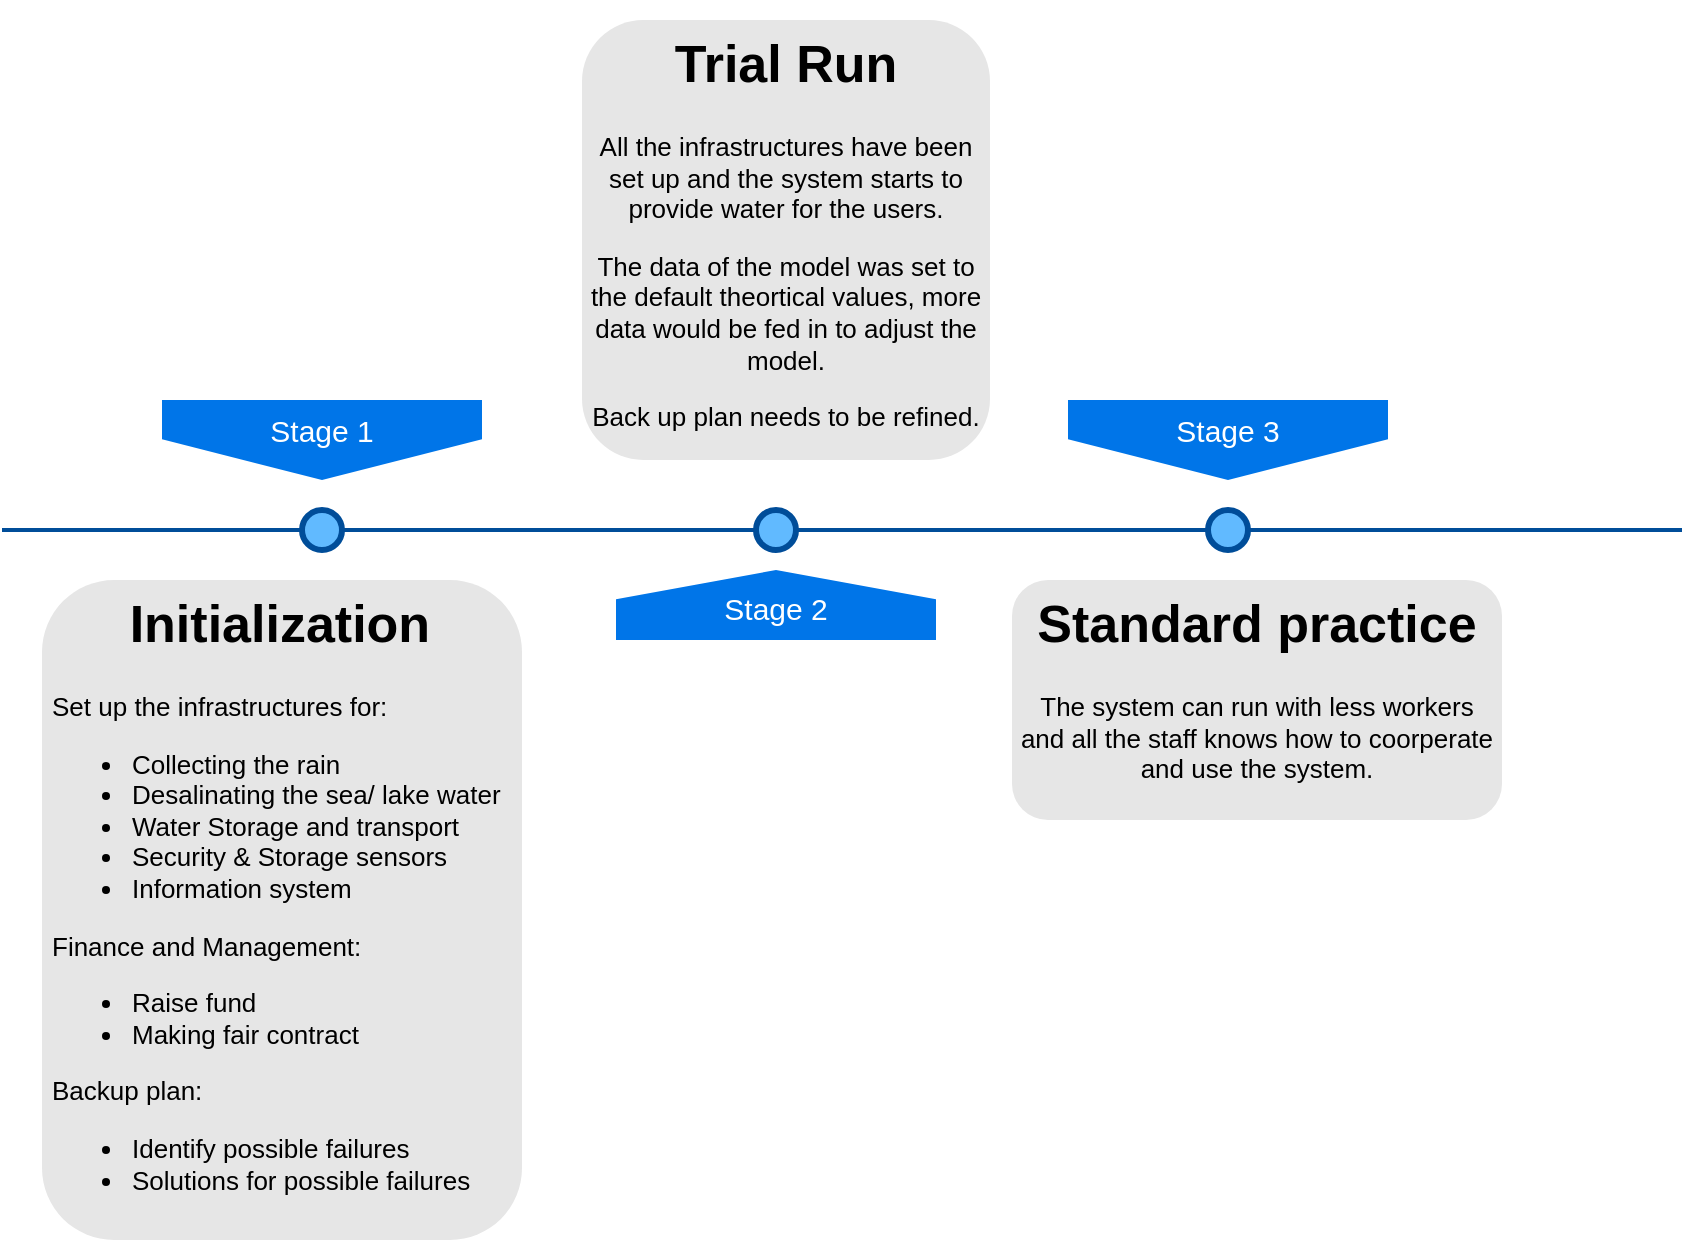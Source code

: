 <mxfile version="14.7.6" type="github">
  <diagram name="Page-1" id="82e54ff1-d628-8f03-85c4-9753963a91cd">
    <mxGraphModel dx="831" dy="482" grid="1" gridSize="10" guides="1" tooltips="1" connect="1" arrows="1" fold="1" page="1" pageScale="1" pageWidth="1100" pageHeight="850" background="none" math="0" shadow="0">
      <root>
        <mxCell id="0" />
        <mxCell id="1" parent="0" />
        <mxCell id="4ec97bd9e5d20128-1" value="" style="line;strokeWidth=2;html=1;fillColor=none;fontSize=28;fontColor=#004D99;strokeColor=#004D99;" parent="1" vertex="1">
          <mxGeometry x="40" y="400" width="840" height="10" as="geometry" />
        </mxCell>
        <mxCell id="4ec97bd9e5d20128-5" value="Stage 1" style="shape=offPageConnector;whiteSpace=wrap;html=1;fillColor=#0075E8;fontSize=15;fontColor=#FFFFFF;size=0.509;verticalAlign=top;strokeColor=none;" parent="1" vertex="1">
          <mxGeometry x="120" y="340" width="160" height="40" as="geometry" />
        </mxCell>
        <mxCell id="4ec97bd9e5d20128-6" value="&lt;span&gt;Stage 3&lt;/span&gt;" style="shape=offPageConnector;whiteSpace=wrap;html=1;fillColor=#0075E8;fontSize=15;fontColor=#FFFFFF;size=0.509;verticalAlign=top;strokeColor=none;" parent="1" vertex="1">
          <mxGeometry x="573" y="340" width="160" height="40" as="geometry" />
        </mxCell>
        <mxCell id="4ec97bd9e5d20128-7" value="&lt;span&gt;Stage 2&lt;/span&gt;" style="shape=offPageConnector;whiteSpace=wrap;html=1;fillColor=#0075E8;fontSize=15;fontColor=#FFFFFF;size=0.418;flipV=1;verticalAlign=bottom;strokeColor=none;spacingBottom=4;" parent="1" vertex="1">
          <mxGeometry x="347" y="425" width="160" height="35" as="geometry" />
        </mxCell>
        <mxCell id="4ec97bd9e5d20128-9" value="" style="ellipse;whiteSpace=wrap;html=1;fillColor=#61BAFF;fontSize=28;fontColor=#004D99;strokeWidth=3;strokeColor=#004D99;" parent="1" vertex="1">
          <mxGeometry x="190" y="395" width="20" height="20" as="geometry" />
        </mxCell>
        <mxCell id="4ec97bd9e5d20128-10" value="" style="ellipse;whiteSpace=wrap;html=1;fillColor=#61BAFF;fontSize=28;fontColor=#004D99;strokeWidth=3;strokeColor=#004D99;" parent="1" vertex="1">
          <mxGeometry x="417" y="395" width="20" height="20" as="geometry" />
        </mxCell>
        <mxCell id="4ec97bd9e5d20128-11" value="" style="ellipse;whiteSpace=wrap;html=1;fillColor=#61BAFF;fontSize=28;fontColor=#004D99;strokeWidth=3;strokeColor=#004D99;" parent="1" vertex="1">
          <mxGeometry x="643" y="395" width="20" height="20" as="geometry" />
        </mxCell>
        <mxCell id="4ec97bd9e5d20128-14" value="&lt;h1 style=&quot;text-align: center&quot;&gt;Initialization&lt;/h1&gt;&lt;div&gt;&lt;div&gt;Set up the infrastructures for:&lt;br&gt;&lt;ul&gt;&lt;li&gt;Collecting the rain&amp;nbsp;&lt;/li&gt;&lt;li&gt;Desalinating the sea/ lake water&amp;nbsp;&lt;/li&gt;&lt;li&gt;Water Storage and transport&amp;nbsp;&lt;/li&gt;&lt;li&gt;Security &amp;amp; Storage sensors&amp;nbsp;&lt;/li&gt;&lt;li&gt;Information system&amp;nbsp;&lt;/li&gt;&lt;/ul&gt;Finance and Management:&lt;/div&gt;&lt;div&gt;&lt;ul&gt;&lt;li&gt;Raise fund&lt;/li&gt;&lt;li&gt;Making fair contract&lt;/li&gt;&lt;/ul&gt;Backup plan:&lt;/div&gt;&lt;div&gt;&lt;ul&gt;&lt;li&gt;Identify possible failures&lt;/li&gt;&lt;li&gt;Solutions for possible failures&lt;/li&gt;&lt;/ul&gt;&lt;/div&gt;&lt;div&gt;&lt;br&gt;&lt;/div&gt;&lt;div&gt;&lt;br&gt;&lt;/div&gt;&lt;/div&gt;" style="text;html=1;spacing=5;spacingTop=-20;whiteSpace=wrap;overflow=hidden;strokeColor=none;strokeWidth=3;fillColor=#E6E6E6;fontSize=13;fontColor=#000000;align=left;rounded=1;" parent="1" vertex="1">
          <mxGeometry x="60" y="430" width="240" height="330" as="geometry" />
        </mxCell>
        <mxCell id="4ec97bd9e5d20128-16" value="&lt;h1&gt;Trial Run&lt;/h1&gt;&lt;p&gt;All the infrastructures have been set up and the system starts to provide water for the users.&lt;/p&gt;&lt;p&gt;The data of the model was set to the default theortical values, more data would be fed in to adjust the model.&lt;/p&gt;&lt;p&gt;Back up plan needs to be refined.&lt;/p&gt;" style="text;html=1;spacing=5;spacingTop=-20;whiteSpace=wrap;overflow=hidden;strokeColor=none;strokeWidth=3;fillColor=#E6E6E6;fontSize=13;fontColor=#000000;align=center;rounded=1;" parent="1" vertex="1">
          <mxGeometry x="330" y="150" width="204" height="220" as="geometry" />
        </mxCell>
        <mxCell id="4ec97bd9e5d20128-17" value="&lt;h1&gt;Standard practice&lt;/h1&gt;&lt;div&gt;The system can run with less workers and all the staff knows how to coorperate and use the system.&lt;/div&gt;" style="text;html=1;spacing=5;spacingTop=-20;whiteSpace=wrap;overflow=hidden;strokeColor=none;strokeWidth=3;fillColor=#E6E6E6;fontSize=13;fontColor=#000000;align=center;rounded=1;" parent="1" vertex="1">
          <mxGeometry x="545" y="430" width="245" height="120" as="geometry" />
        </mxCell>
      </root>
    </mxGraphModel>
  </diagram>
</mxfile>
